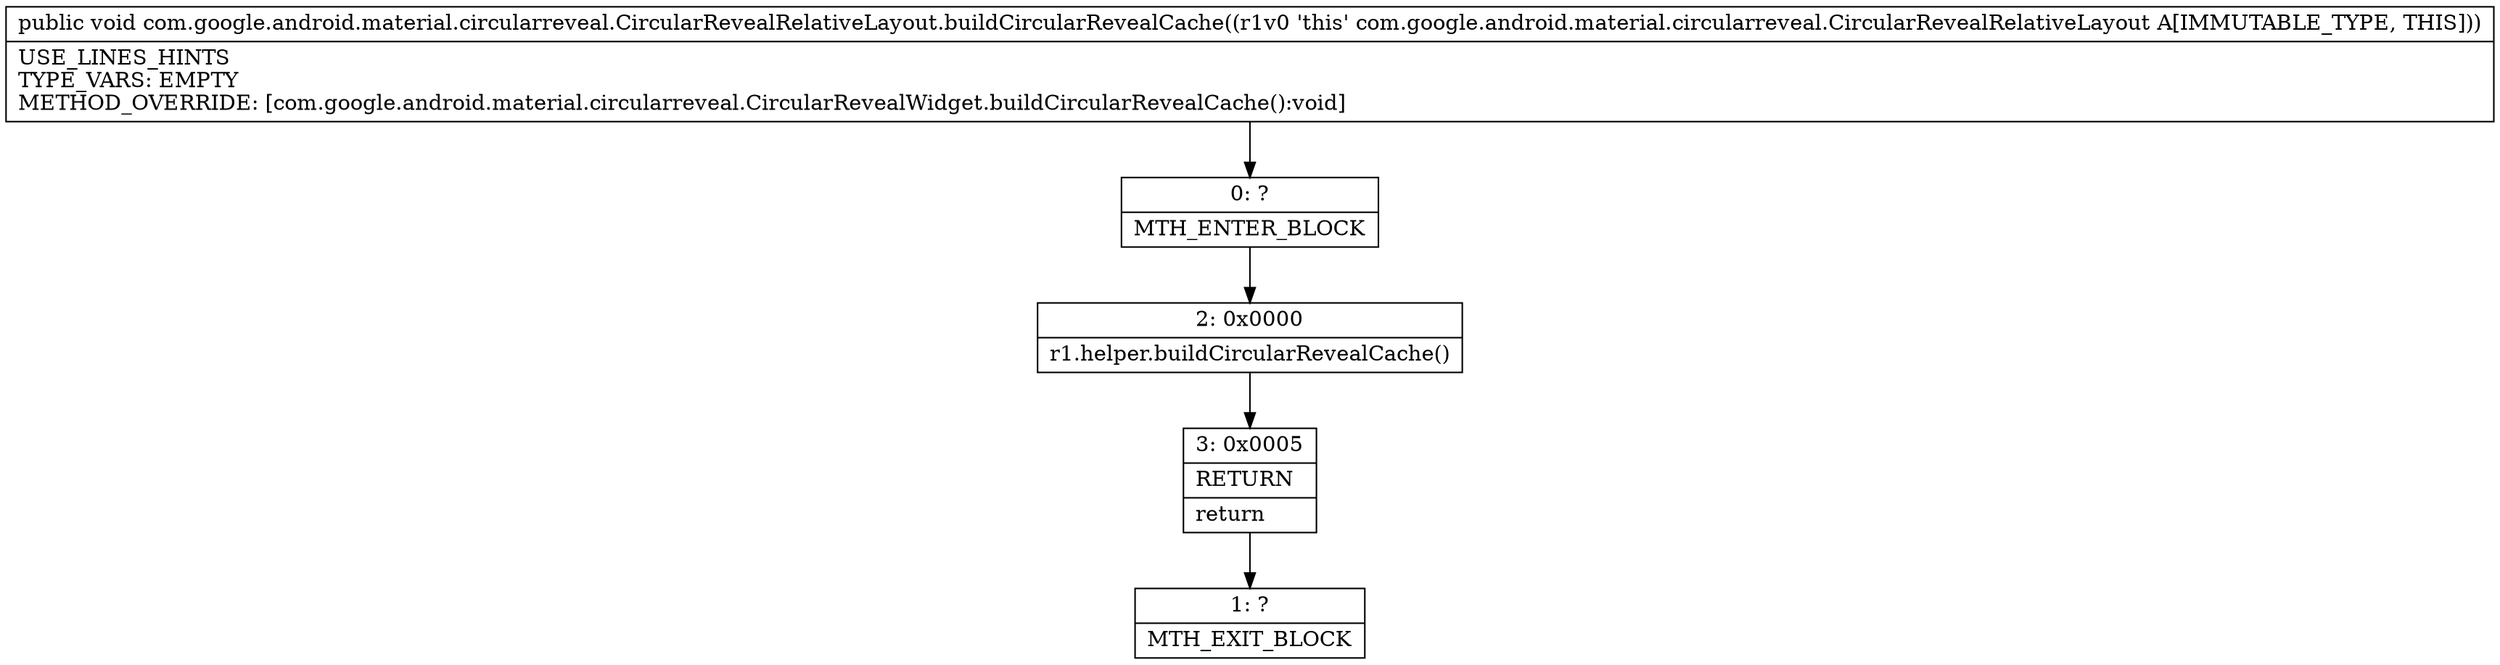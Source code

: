 digraph "CFG forcom.google.android.material.circularreveal.CircularRevealRelativeLayout.buildCircularRevealCache()V" {
Node_0 [shape=record,label="{0\:\ ?|MTH_ENTER_BLOCK\l}"];
Node_2 [shape=record,label="{2\:\ 0x0000|r1.helper.buildCircularRevealCache()\l}"];
Node_3 [shape=record,label="{3\:\ 0x0005|RETURN\l|return\l}"];
Node_1 [shape=record,label="{1\:\ ?|MTH_EXIT_BLOCK\l}"];
MethodNode[shape=record,label="{public void com.google.android.material.circularreveal.CircularRevealRelativeLayout.buildCircularRevealCache((r1v0 'this' com.google.android.material.circularreveal.CircularRevealRelativeLayout A[IMMUTABLE_TYPE, THIS]))  | USE_LINES_HINTS\lTYPE_VARS: EMPTY\lMETHOD_OVERRIDE: [com.google.android.material.circularreveal.CircularRevealWidget.buildCircularRevealCache():void]\l}"];
MethodNode -> Node_0;Node_0 -> Node_2;
Node_2 -> Node_3;
Node_3 -> Node_1;
}

